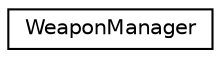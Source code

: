 digraph "Graphical Class Hierarchy"
{
  edge [fontname="Helvetica",fontsize="10",labelfontname="Helvetica",labelfontsize="10"];
  node [fontname="Helvetica",fontsize="10",shape=record];
  rankdir="LR";
  Node1 [label="WeaponManager",height=0.2,width=0.4,color="black", fillcolor="white", style="filled",URL="$class_weapon_manager.html"];
}
